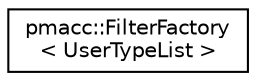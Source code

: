 digraph "Graphical Class Hierarchy"
{
 // LATEX_PDF_SIZE
  edge [fontname="Helvetica",fontsize="10",labelfontname="Helvetica",labelfontsize="10"];
  node [fontname="Helvetica",fontsize="10",shape=record];
  rankdir="LR";
  Node0 [label="pmacc::FilterFactory\l\< UserTypeList \>",height=0.2,width=0.4,color="black", fillcolor="white", style="filled",URL="$classpmacc_1_1_filter_factory.html",tooltip=" "];
}
